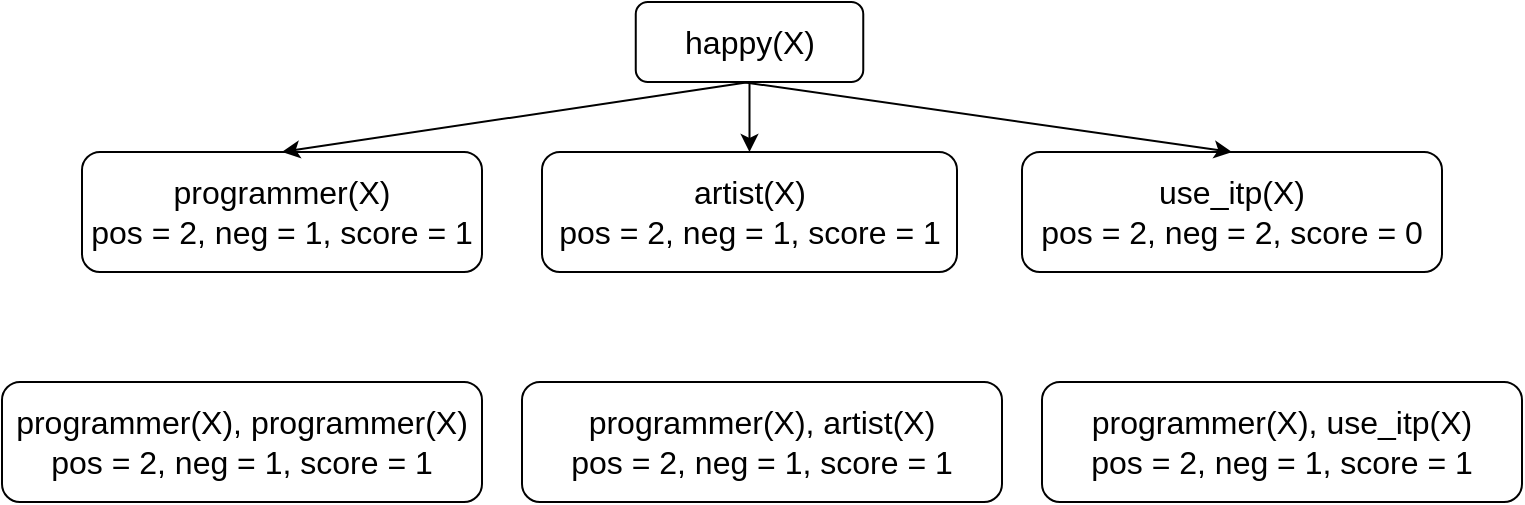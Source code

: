 <mxfile version="27.1.5">
  <diagram name="Page-1" id="Gl2jCaP9bbSme_lUPITL">
    <mxGraphModel dx="1360" dy="759" grid="1" gridSize="10" guides="1" tooltips="1" connect="1" arrows="1" fold="1" page="1" pageScale="1" pageWidth="827" pageHeight="1169" math="0" shadow="0">
      <root>
        <mxCell id="0" />
        <mxCell id="1" parent="0" />
        <mxCell id="6M8rPEp0kU80IcHtNM8z-1" value="&lt;font style=&quot;font-size: 16px;&quot;&gt;happy(X)&lt;/font&gt;" style="rounded=1;whiteSpace=wrap;html=1;" parent="1" vertex="1">
          <mxGeometry x="336.88" y="100" width="113.75" height="40" as="geometry" />
        </mxCell>
        <mxCell id="6M8rPEp0kU80IcHtNM8z-2" value="&lt;font style=&quot;font-size: 16px;&quot;&gt;programmer(X)&lt;/font&gt;&lt;div&gt;&lt;font style=&quot;font-size: 16px;&quot;&gt;pos = 2, neg = 1, score = 1&lt;/font&gt;&lt;/div&gt;" style="rounded=1;whiteSpace=wrap;html=1;" parent="1" vertex="1">
          <mxGeometry x="60" y="175" width="200" height="60" as="geometry" />
        </mxCell>
        <mxCell id="C19r7_NFuEX6B93gX1Qu-1" value="&lt;font style=&quot;font-size: 16px;&quot;&gt;artist(X)&lt;/font&gt;&lt;div&gt;&lt;font style=&quot;font-size: 16px;&quot;&gt;pos = 2, neg = 1, score = 1&lt;/font&gt;&lt;/div&gt;" style="rounded=1;whiteSpace=wrap;html=1;" vertex="1" parent="1">
          <mxGeometry x="290" y="175" width="207.5" height="60" as="geometry" />
        </mxCell>
        <mxCell id="C19r7_NFuEX6B93gX1Qu-2" value="&lt;font style=&quot;font-size: 16px;&quot;&gt;use_itp(X)&lt;/font&gt;&lt;div&gt;&lt;font style=&quot;font-size: 16px;&quot;&gt;pos = 2, neg = 2, score = 0&lt;/font&gt;&lt;/div&gt;" style="rounded=1;whiteSpace=wrap;html=1;" vertex="1" parent="1">
          <mxGeometry x="530" y="175" width="210" height="60" as="geometry" />
        </mxCell>
        <mxCell id="C19r7_NFuEX6B93gX1Qu-4" style="edgeStyle=orthogonalEdgeStyle;rounded=0;orthogonalLoop=1;jettySize=auto;html=1;exitX=0.5;exitY=1;exitDx=0;exitDy=0;entryX=0.5;entryY=0;entryDx=0;entryDy=0;" edge="1" parent="1" source="6M8rPEp0kU80IcHtNM8z-1" target="C19r7_NFuEX6B93gX1Qu-1">
          <mxGeometry relative="1" as="geometry" />
        </mxCell>
        <mxCell id="C19r7_NFuEX6B93gX1Qu-6" value="&lt;font style=&quot;font-size: 16px;&quot;&gt;programmer(X),&amp;nbsp;&lt;/font&gt;&lt;font style=&quot;font-size: 16px;&quot;&gt;programmer(X)&lt;/font&gt;&lt;div&gt;&lt;div&gt;&lt;font style=&quot;font-size: 16px;&quot;&gt;pos = 2, neg = 1, score = 1&lt;/font&gt;&lt;/div&gt;&lt;/div&gt;" style="rounded=1;whiteSpace=wrap;html=1;" vertex="1" parent="1">
          <mxGeometry x="20" y="290" width="240" height="60" as="geometry" />
        </mxCell>
        <mxCell id="C19r7_NFuEX6B93gX1Qu-7" value="&lt;font style=&quot;font-size: 16px;&quot;&gt;programmer(X),&amp;nbsp;&lt;/font&gt;&lt;font style=&quot;font-size: 16px;&quot;&gt;artist(X)&lt;/font&gt;&lt;div&gt;&lt;div&gt;&lt;font style=&quot;font-size: 16px;&quot;&gt;pos = 2, neg = 1, score = 1&lt;/font&gt;&lt;/div&gt;&lt;/div&gt;" style="rounded=1;whiteSpace=wrap;html=1;" vertex="1" parent="1">
          <mxGeometry x="280" y="290" width="240" height="60" as="geometry" />
        </mxCell>
        <mxCell id="C19r7_NFuEX6B93gX1Qu-8" value="&lt;font style=&quot;font-size: 16px;&quot;&gt;programmer(X),&amp;nbsp;&lt;/font&gt;&lt;font style=&quot;font-size: 16px;&quot;&gt;use_itp(X)&lt;/font&gt;&lt;div&gt;&lt;div&gt;&lt;font style=&quot;font-size: 16px;&quot;&gt;pos = 2, neg = 1, score = 1&lt;/font&gt;&lt;/div&gt;&lt;/div&gt;" style="rounded=1;whiteSpace=wrap;html=1;" vertex="1" parent="1">
          <mxGeometry x="540" y="290" width="240" height="60" as="geometry" />
        </mxCell>
        <mxCell id="C19r7_NFuEX6B93gX1Qu-13" value="" style="endArrow=classic;html=1;rounded=0;exitX=0.5;exitY=1;exitDx=0;exitDy=0;entryX=0.5;entryY=0;entryDx=0;entryDy=0;" edge="1" parent="1" source="6M8rPEp0kU80IcHtNM8z-1" target="6M8rPEp0kU80IcHtNM8z-2">
          <mxGeometry width="50" height="50" relative="1" as="geometry">
            <mxPoint x="390" y="410" as="sourcePoint" />
            <mxPoint x="440" y="360" as="targetPoint" />
          </mxGeometry>
        </mxCell>
        <mxCell id="C19r7_NFuEX6B93gX1Qu-14" value="" style="endArrow=classic;html=1;rounded=0;entryX=0.5;entryY=0;entryDx=0;entryDy=0;" edge="1" parent="1" target="C19r7_NFuEX6B93gX1Qu-2">
          <mxGeometry width="50" height="50" relative="1" as="geometry">
            <mxPoint x="390" y="140" as="sourcePoint" />
            <mxPoint x="570" y="115" as="targetPoint" />
          </mxGeometry>
        </mxCell>
      </root>
    </mxGraphModel>
  </diagram>
</mxfile>
